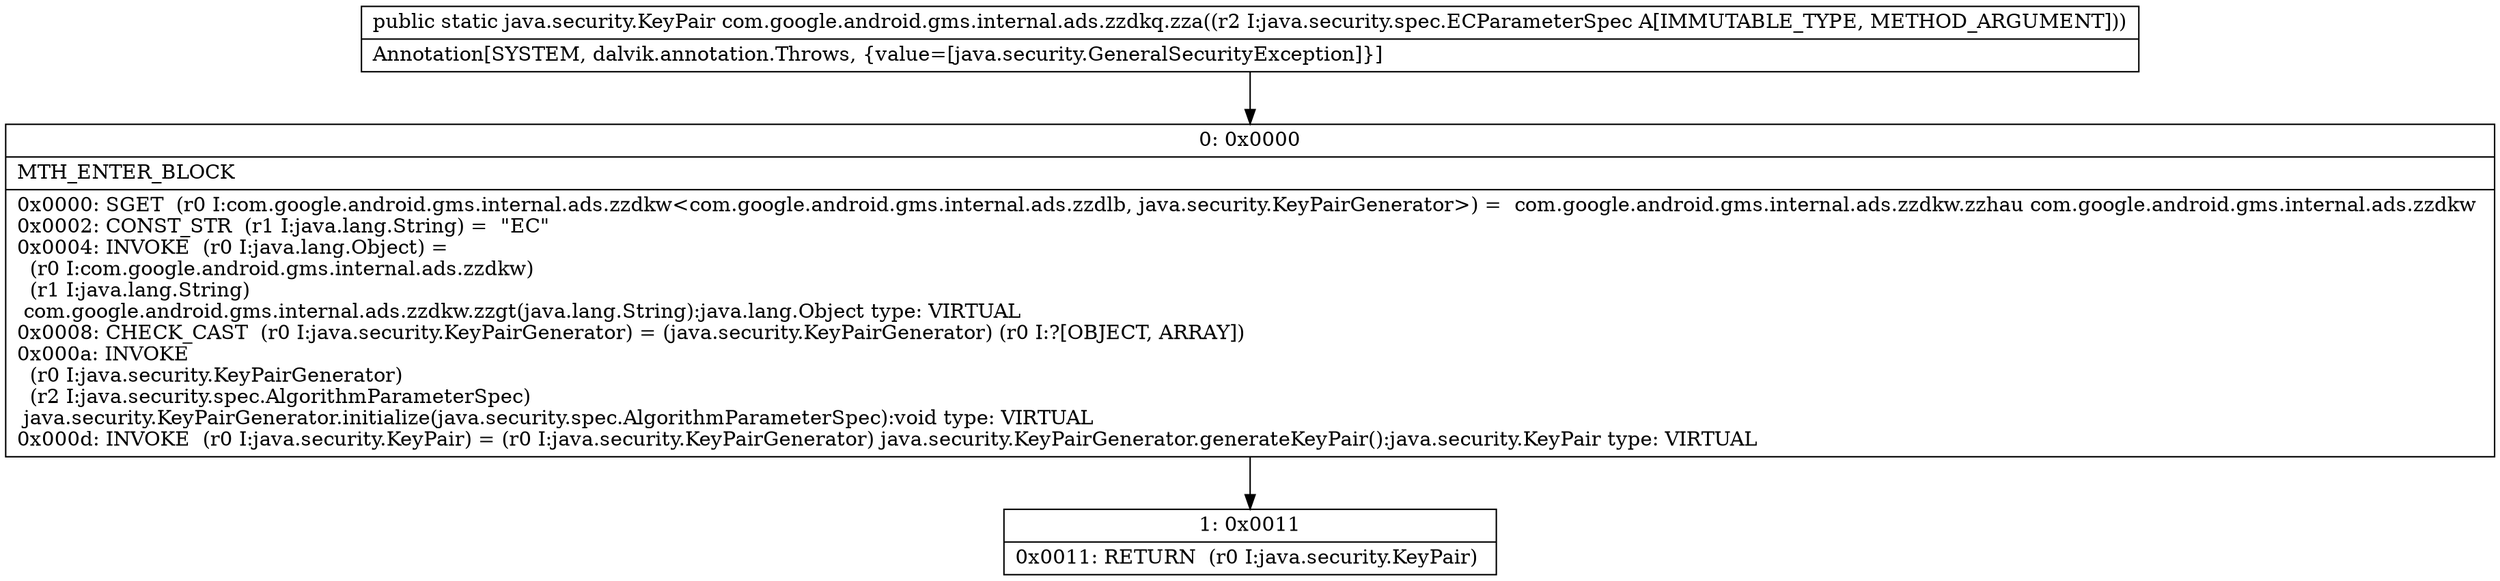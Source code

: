 digraph "CFG forcom.google.android.gms.internal.ads.zzdkq.zza(Ljava\/security\/spec\/ECParameterSpec;)Ljava\/security\/KeyPair;" {
Node_0 [shape=record,label="{0\:\ 0x0000|MTH_ENTER_BLOCK\l|0x0000: SGET  (r0 I:com.google.android.gms.internal.ads.zzdkw\<com.google.android.gms.internal.ads.zzdlb, java.security.KeyPairGenerator\>) =  com.google.android.gms.internal.ads.zzdkw.zzhau com.google.android.gms.internal.ads.zzdkw \l0x0002: CONST_STR  (r1 I:java.lang.String) =  \"EC\" \l0x0004: INVOKE  (r0 I:java.lang.Object) = \l  (r0 I:com.google.android.gms.internal.ads.zzdkw)\l  (r1 I:java.lang.String)\l com.google.android.gms.internal.ads.zzdkw.zzgt(java.lang.String):java.lang.Object type: VIRTUAL \l0x0008: CHECK_CAST  (r0 I:java.security.KeyPairGenerator) = (java.security.KeyPairGenerator) (r0 I:?[OBJECT, ARRAY]) \l0x000a: INVOKE  \l  (r0 I:java.security.KeyPairGenerator)\l  (r2 I:java.security.spec.AlgorithmParameterSpec)\l java.security.KeyPairGenerator.initialize(java.security.spec.AlgorithmParameterSpec):void type: VIRTUAL \l0x000d: INVOKE  (r0 I:java.security.KeyPair) = (r0 I:java.security.KeyPairGenerator) java.security.KeyPairGenerator.generateKeyPair():java.security.KeyPair type: VIRTUAL \l}"];
Node_1 [shape=record,label="{1\:\ 0x0011|0x0011: RETURN  (r0 I:java.security.KeyPair) \l}"];
MethodNode[shape=record,label="{public static java.security.KeyPair com.google.android.gms.internal.ads.zzdkq.zza((r2 I:java.security.spec.ECParameterSpec A[IMMUTABLE_TYPE, METHOD_ARGUMENT]))  | Annotation[SYSTEM, dalvik.annotation.Throws, \{value=[java.security.GeneralSecurityException]\}]\l}"];
MethodNode -> Node_0;
Node_0 -> Node_1;
}

